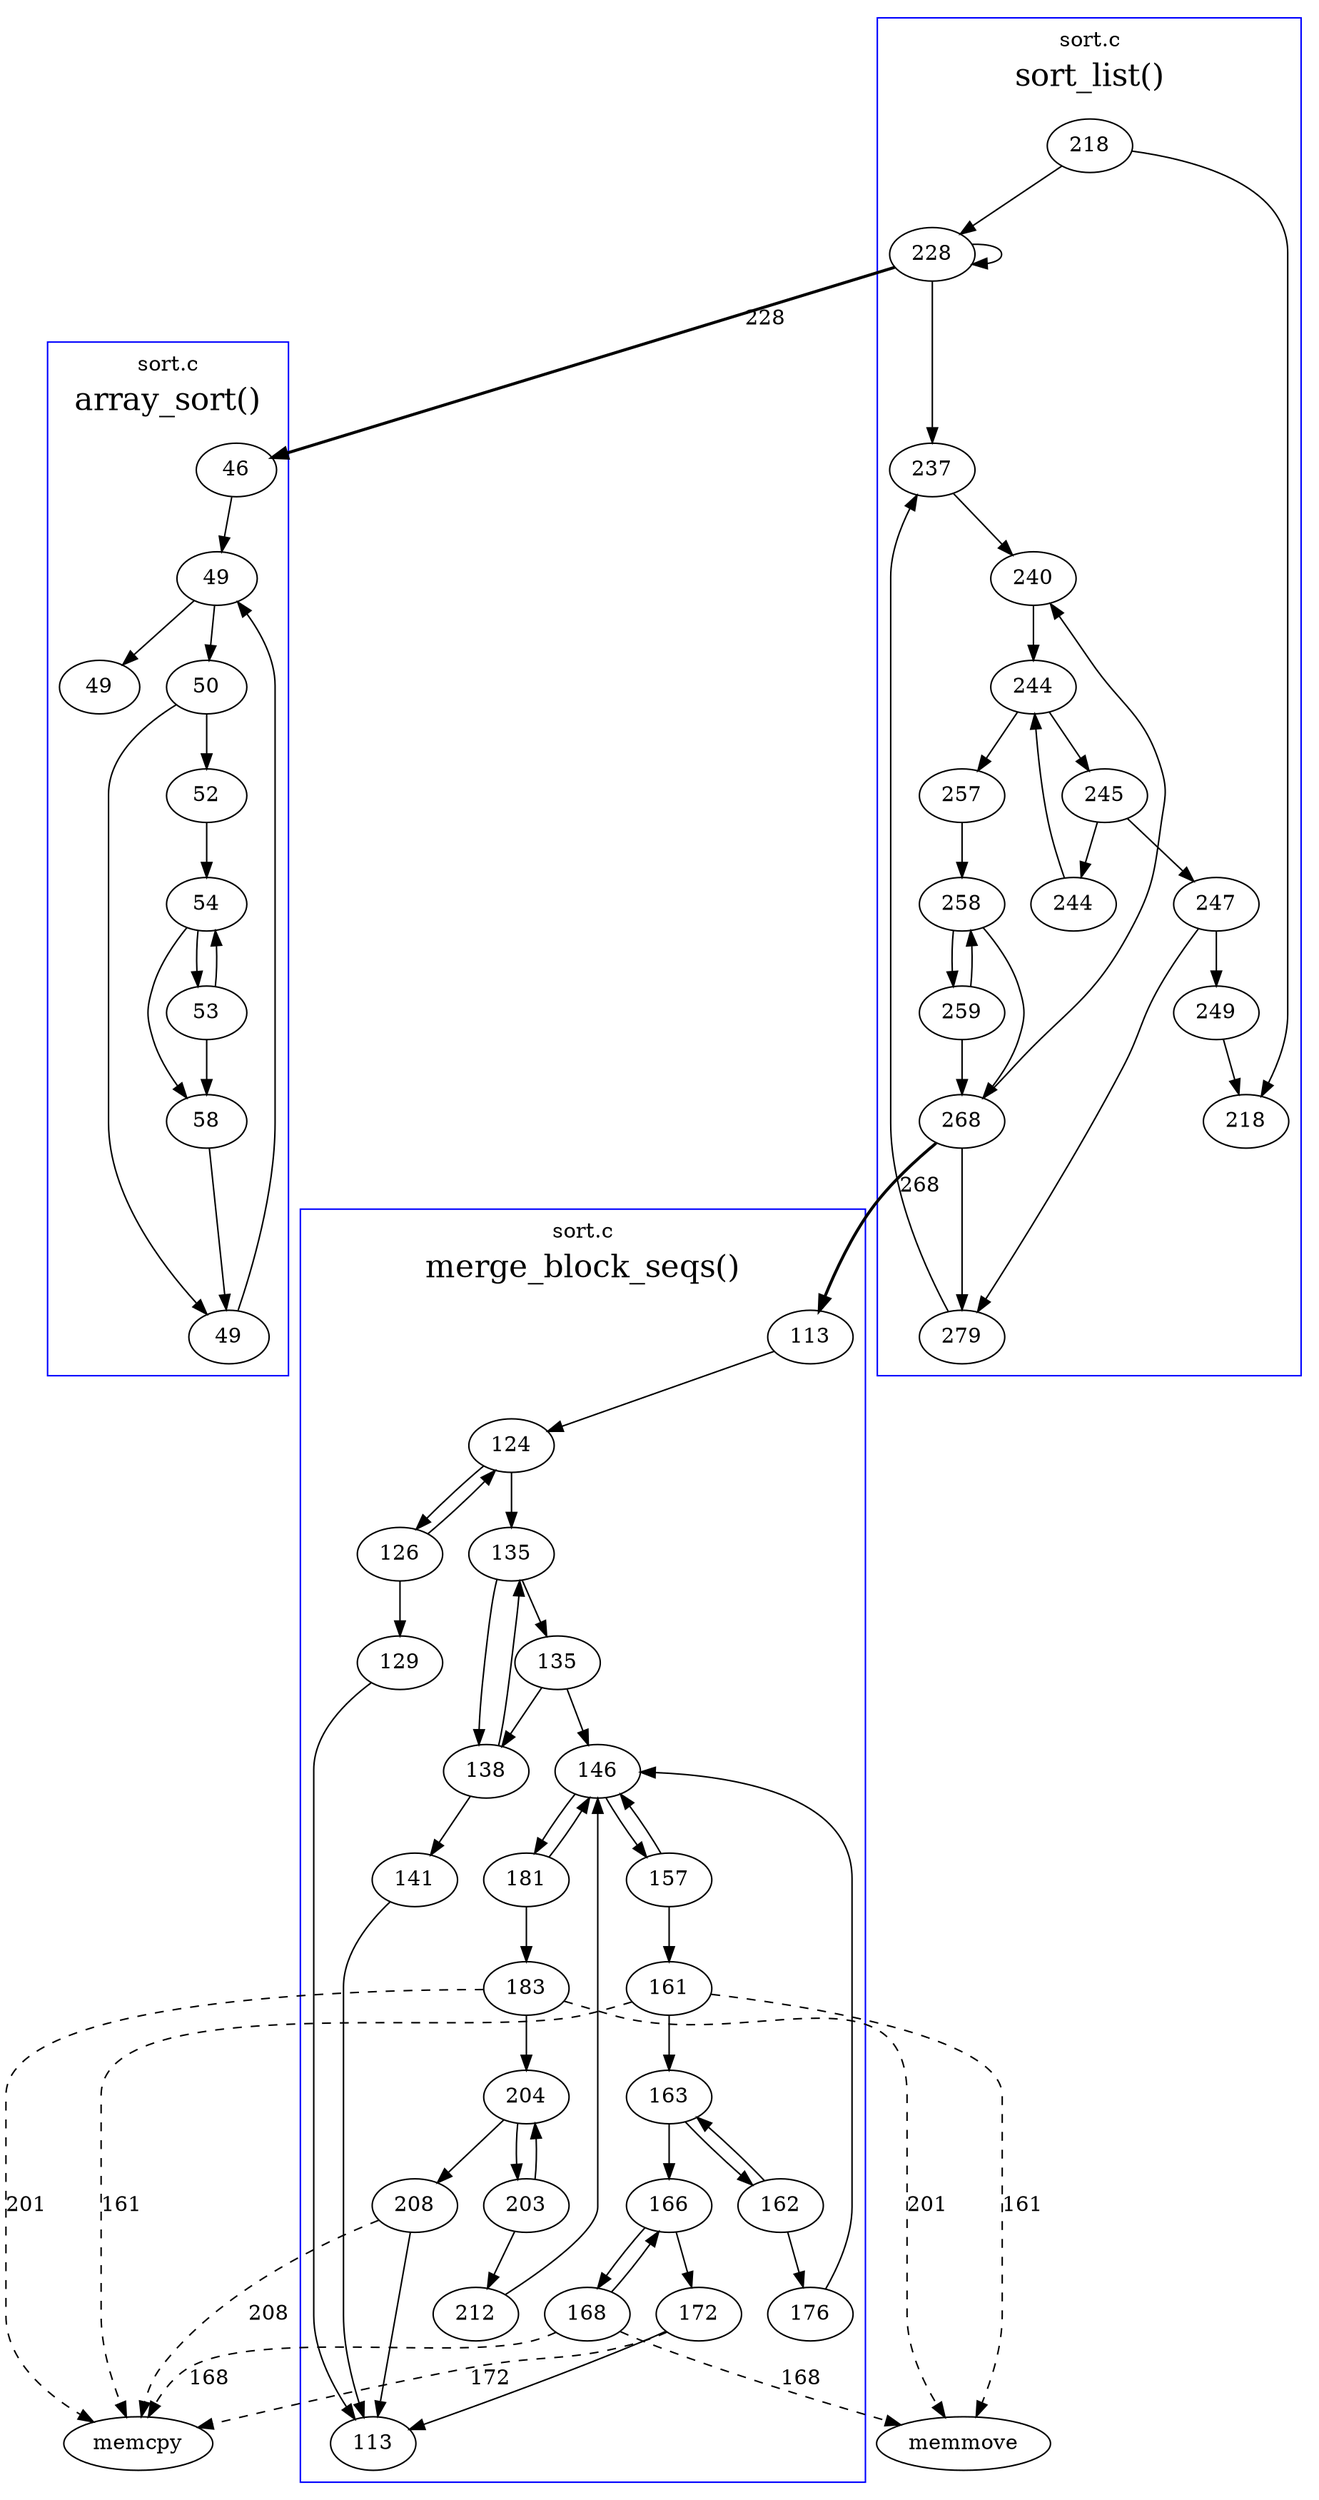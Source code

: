 /* Generated by sparsegv version 1.0.0 running with sparse version 0.6.3
 * Commandline: ./sparsegv sort.c
 */
digraph call_graph {
subgraph cluster0x7f432f59d010 {
    color=blue;
    label=<<TABLE BORDER="0" CELLBORDER="0">
             <TR><TD>sort.c</TD></TR>
             <TR><TD><FONT POINT-SIZE="21">array_sort()</FONT></TD></TR>
           </TABLE>>;
    file="sort.c";
    fun="array_sort";
    ep=bb0x7f432f595010;
    bb0x7f432f595010 [shape=ellipse,label=46,line=46,col=13];
    bb0x7f432f595010 -> bb0x7f432f595190 [op=br, weight=10];
    bb0x7f432f595190 [shape=ellipse,label=49,line=49,col=9];
    bb0x7f432f595190 -> bb0x7f432f595070 [op=br, weight=10];
    bb0x7f432f595190 -> bb0x7f432f595130 [op=br, weight=10];
    bb0x7f432f595070 [shape=ellipse,label=50,line=50,col=17];
    bb0x7f432f595070 -> bb0x7f432f5951f0 [op=br, weight=10];
    bb0x7f432f595070 -> bb0x7f432f5950d0 [op=br, weight=5];
    bb0x7f432f5951f0 [shape=ellipse,label=52,line=52,col=25];
    bb0x7f432f5951f0 -> bb0x7f432f5952b0 [op=br, weight=10];
    bb0x7f432f5952b0 [shape=ellipse,label=54,line=54,col=33];
    bb0x7f432f5952b0 -> bb0x7f432f595310 [op=br, weight=5];
    bb0x7f432f5952b0 -> bb0x7f432f595370 [op=br, weight=10];
    bb0x7f432f595310 [shape=ellipse,label=53,line=53,col=25];
    bb0x7f432f595310 -> bb0x7f432f5952b0 [op=br, weight=10];
    bb0x7f432f595310 -> bb0x7f432f595370 [op=br, weight=10];
    bb0x7f432f595370 [shape=ellipse,label=58,line=58,col=25];
    bb0x7f432f595370 -> bb0x7f432f5950d0 [op=br, weight=5];
    bb0x7f432f5950d0 [shape=ellipse,label=49,line=49,col=30];
    bb0x7f432f5950d0 -> bb0x7f432f595190 [op=br, weight=10];
    bb0x7f432f595130 [shape=ellipse,label=49,line=49,col=9,op=ret];
}
subgraph cluster0x7f432f59d048 {
    color=blue;
    label=<<TABLE BORDER="0" CELLBORDER="0">
             <TR><TD>sort.c</TD></TR>
             <TR><TD><FONT POINT-SIZE="21">merge_block_seqs()</FONT></TD></TR>
           </TABLE>>;
    file="sort.c";
    fun="merge_block_seqs";
    ep=bb0x7f432f595490;
    bb0x7f432f595490 [shape=ellipse,label=113,line=113,col=24];
    bb0x7f432f595490 -> bb0x7f432f595610 [op=br, weight=10];
    bb0x7f432f595610 [shape=ellipse,label=124,line=124,col=9];
    bb0x7f432f595610 -> bb0x7f432f595730 [op=br, weight=10];
    bb0x7f432f595610 -> bb0x7f432f595af0 [op=br, weight=10];
    bb0x7f432f595730 [shape=ellipse,label=126,line=126,col=17];
    bb0x7f432f595730 -> bb0x7f432f595910 [op=br, weight=10];
    bb0x7f432f595730 -> bb0x7f432f595610 [op=br, weight=5];
    bb0x7f432f595910 [shape=ellipse,label=129,line=129,col=25];
    bb0x7f432f595910 -> bb0x7f432f595970 [op=br, weight=5];
    bb0x7f432f595af0 [shape=ellipse,label=135,line=135,col=9];
    bb0x7f432f595af0 -> bb0x7f432f595c70 [op=br, weight=10];
    bb0x7f432f595af0 -> bb0x7f432f595b50 [op=br, weight=10];
    bb0x7f432f595b50 [shape=ellipse,label=135,line=135,col=28];
    bb0x7f432f595b50 -> bb0x7f432f595c70 [op=br, weight=10];
    bb0x7f432f595b50 -> bb0x7f432f595eb0 [op=br, weight=10];
    bb0x7f432f595c70 [shape=ellipse,label=138,line=138,col=17];
    bb0x7f432f595c70 -> bb0x7f432f595e50 [op=br, weight=10];
    bb0x7f432f595c70 -> bb0x7f432f595af0 [op=br, weight=5];
    bb0x7f432f595e50 [shape=ellipse,label=141,line=141,col=25];
    bb0x7f432f595e50 -> bb0x7f432f595970 [op=br, weight=5];
    bb0x7f432f595eb0 [shape=ellipse,label=146,line=146,col=17];
    bb0x7f432f595eb0 -> bb0x7f432f5961b0 [op=br, weight=10];
    bb0x7f432f595eb0 -> bb0x7f432f596e10 [op=br, weight=10];
    bb0x7f432f5961b0 [shape=ellipse,label=157,line=157,col=25];
    bb0x7f432f5961b0 -> bb0x7f432f5963f0 [op=br, weight=10];
    bb0x7f432f5961b0 -> bb0x7f432f595eb0 [op=br, weight=5];
    bb0x7f432f5963f0 [shape=ellipse,label=161,line=161,col=33];
    bb0x7f432f5963f0 -> bb0x7f432f596510 [op=br, weight=10];
    bb0x7f432f596510 [shape=ellipse,label=163,line=163,col=41];
    bb0x7f432f596510 -> bb0x7f432f596930 [op=br, weight=10];
    bb0x7f432f596510 -> bb0x7f432f596570 [op=br, weight=5];
    bb0x7f432f596930 [shape=ellipse,label=166,line=166,col=49];
    bb0x7f432f596930 -> bb0x7f432f596ab0 [op=br, weight=10];
    bb0x7f432f596930 -> bb0x7f432f596bd0 [op=br, weight=10];
    bb0x7f432f596ab0 [shape=ellipse,label=168,line=168,col=57];
    bb0x7f432f596ab0 -> bb0x7f432f596930 [op=br, weight=5];
    bb0x7f432f596bd0 [shape=ellipse,label=172,line=172,col=49];
    bb0x7f432f596bd0 -> bb0x7f432f595970 [op=br, weight=5];
    bb0x7f432f596570 [shape=ellipse,label=162,line=162,col=33];
    bb0x7f432f596570 -> bb0x7f432f596510 [op=br, weight=10];
    bb0x7f432f596570 -> bb0x7f432f5965d0 [op=br, weight=10];
    bb0x7f432f5965d0 [shape=ellipse,label=176,line=176,col=33];
    bb0x7f432f5965d0 -> bb0x7f432f595eb0 [op=br, weight=5];
    bb0x7f432f596e10 [shape=ellipse,label=181,line=181,col=25];
    bb0x7f432f596e10 -> bb0x7f432f596e70 [op=br, weight=10];
    bb0x7f432f596e10 -> bb0x7f432f595eb0 [op=br, weight=5];
    bb0x7f432f596e70 [shape=ellipse,label=183,line=183,col=33];
    bb0x7f432f596e70 -> bb0x7f432f597350 [op=br, weight=10];
    bb0x7f432f597350 [shape=ellipse,label=204,line=204,col=41];
    bb0x7f432f597350 -> bb0x7f432f597650 [op=br, weight=10];
    bb0x7f432f597350 -> bb0x7f432f5973b0 [op=br, weight=5];
    bb0x7f432f597650 [shape=ellipse,label=208,line=208,col=49];
    bb0x7f432f597650 -> bb0x7f432f595970 [op=br, weight=5];
    bb0x7f432f595970 [shape=ellipse,label=113,line=113,col=24,op=ret];
    bb0x7f432f5973b0 [shape=ellipse,label=203,line=203,col=33];
    bb0x7f432f5973b0 -> bb0x7f432f597350 [op=br, weight=10];
    bb0x7f432f5973b0 -> bb0x7f432f597410 [op=br, weight=10];
    bb0x7f432f597410 [shape=ellipse,label=212,line=212,col=33];
    bb0x7f432f597410 -> bb0x7f432f595eb0 [op=br, weight=5];
}
subgraph cluster0x7f432f59d080 {
    color=blue;
    label=<<TABLE BORDER="0" CELLBORDER="0">
             <TR><TD>sort.c</TD></TR>
             <TR><TD><FONT POINT-SIZE="21">sort_list()</FONT></TD></TR>
           </TABLE>>;
    file="sort.c";
    fun="sort_list";
    ep=bb0x7f432f597770;
    bb0x7f432f597770 [shape=ellipse,label=218,line=218,col=6];
    bb0x7f432f597770 -> bb0x7f432f5978f0 [op=br, weight=10];
    bb0x7f432f597770 -> bb0x7f432f597890 [op=br, weight=10];
    bb0x7f432f5978f0 [shape=ellipse,label=228,line=228,col=17];
    bb0x7f432f5978f0 -> bb0x7f432f5978f0 [op=br, weight=10];
    bb0x7f432f5978f0 -> bb0x7f432f597a10 [op=br, weight=10];
    bb0x7f432f597a10 [shape=ellipse,label=237,line=237,col=17];
    bb0x7f432f597a10 -> bb0x7f432f597b90 [op=br, weight=10];
    bb0x7f432f597b90 [shape=ellipse,label=240,line=240,col=25];
    bb0x7f432f597b90 -> bb0x7f432f597dd0 [op=br, weight=10];
    bb0x7f432f597dd0 [shape=ellipse,label=244,line=244,col=25];
    bb0x7f432f597dd0 -> bb0x7f432f597cb0 [op=br, weight=10];
    bb0x7f432f597dd0 -> bb0x7f432f597d70 [op=br, weight=10];
    bb0x7f432f597cb0 [shape=ellipse,label=245,line=245,col=33];
    bb0x7f432f597cb0 -> bb0x7f432f597e30 [op=br, weight=10];
    bb0x7f432f597cb0 -> bb0x7f432f597d10 [op=br, weight=5];
    bb0x7f432f597e30 [shape=ellipse,label=247,line=247,col=41];
    bb0x7f432f597e30 -> bb0x7f432f598070 [op=br, weight=10];
    bb0x7f432f597e30 -> bb0x7f432f5981f0 [op=br, weight=10];
    bb0x7f432f598070 [shape=ellipse,label=249,line=249,col=49];
    bb0x7f432f598070 -> bb0x7f432f597890 [op=br, weight=5];
    bb0x7f432f597d10 [shape=ellipse,label=244,line=244,col=50];
    bb0x7f432f597d10 -> bb0x7f432f597dd0 [op=br, weight=10];
    bb0x7f432f597d70 [shape=ellipse,label=257,line=257,col=25];
    bb0x7f432f597d70 -> bb0x7f432f598370 [op=br, weight=10];
    bb0x7f432f598370 [shape=ellipse,label=258,line=258,col=25];
    bb0x7f432f598370 -> bb0x7f432f598250 [op=br, weight=10];
    bb0x7f432f598370 -> bb0x7f432f598310 [op=br, weight=10];
    bb0x7f432f598250 [shape=ellipse,label=259,line=259,col=33];
    bb0x7f432f598250 -> bb0x7f432f598310 [op=br, weight=10];
    bb0x7f432f598250 -> bb0x7f432f598370 [op=br, weight=5];
    bb0x7f432f598310 [shape=ellipse,label=268,line=268,col=25];
    bb0x7f432f598310 -> bb0x7f432f597b90 [op=br, weight=5];
    bb0x7f432f598310 -> bb0x7f432f5981f0 [op=br, weight=10];
    bb0x7f432f5981f0 [shape=ellipse,label=279,line=279,col=17];
    bb0x7f432f5981f0 -> bb0x7f432f597a10 [op=br, weight=5];
    bb0x7f432f597890 [shape=ellipse,label=218,line=218,col=6,op=ret];
}
bb0x7f432f5978f0 -> bb0x7f432f595010[label=228,line=228,col=27,op=call,style=bold,weight=30];
bb0x7f432f598310 -> bb0x7f432f595490[label=268,line=268,col=51,op=call,style=bold,weight=30];
bb0x7f432f5963f0 -> "memcpy" [label=161,line=161,col=33,op=extern,style=dashed];
bb0x7f432f5963f0 -> "memmove" [label=161,line=161,col=33,op=extern,style=dashed];
bb0x7f432f596ab0 -> "memcpy" [label=168,line=168,col=57,op=extern,style=dashed];
bb0x7f432f596ab0 -> "memmove" [label=168,line=168,col=57,op=extern,style=dashed];
bb0x7f432f596bd0 -> "memcpy" [label=172,line=172,col=49,op=extern,style=dashed];
bb0x7f432f596e70 -> "memcpy" [label=201,line=201,col=33,op=extern,style=dashed];
bb0x7f432f596e70 -> "memmove" [label=201,line=201,col=33,op=extern,style=dashed];
bb0x7f432f597650 -> "memcpy" [label=208,line=208,col=49,op=extern,style=dashed];
}
/* end. */
